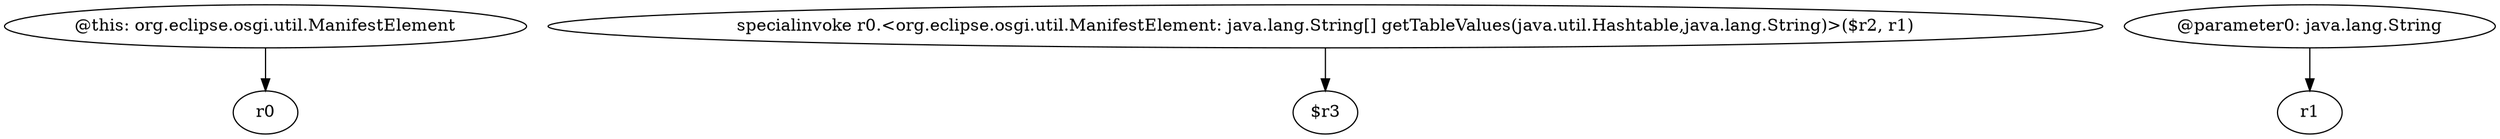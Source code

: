 digraph g {
0[label="@this: org.eclipse.osgi.util.ManifestElement"]
1[label="r0"]
0->1[label=""]
2[label="specialinvoke r0.<org.eclipse.osgi.util.ManifestElement: java.lang.String[] getTableValues(java.util.Hashtable,java.lang.String)>($r2, r1)"]
3[label="$r3"]
2->3[label=""]
4[label="@parameter0: java.lang.String"]
5[label="r1"]
4->5[label=""]
}